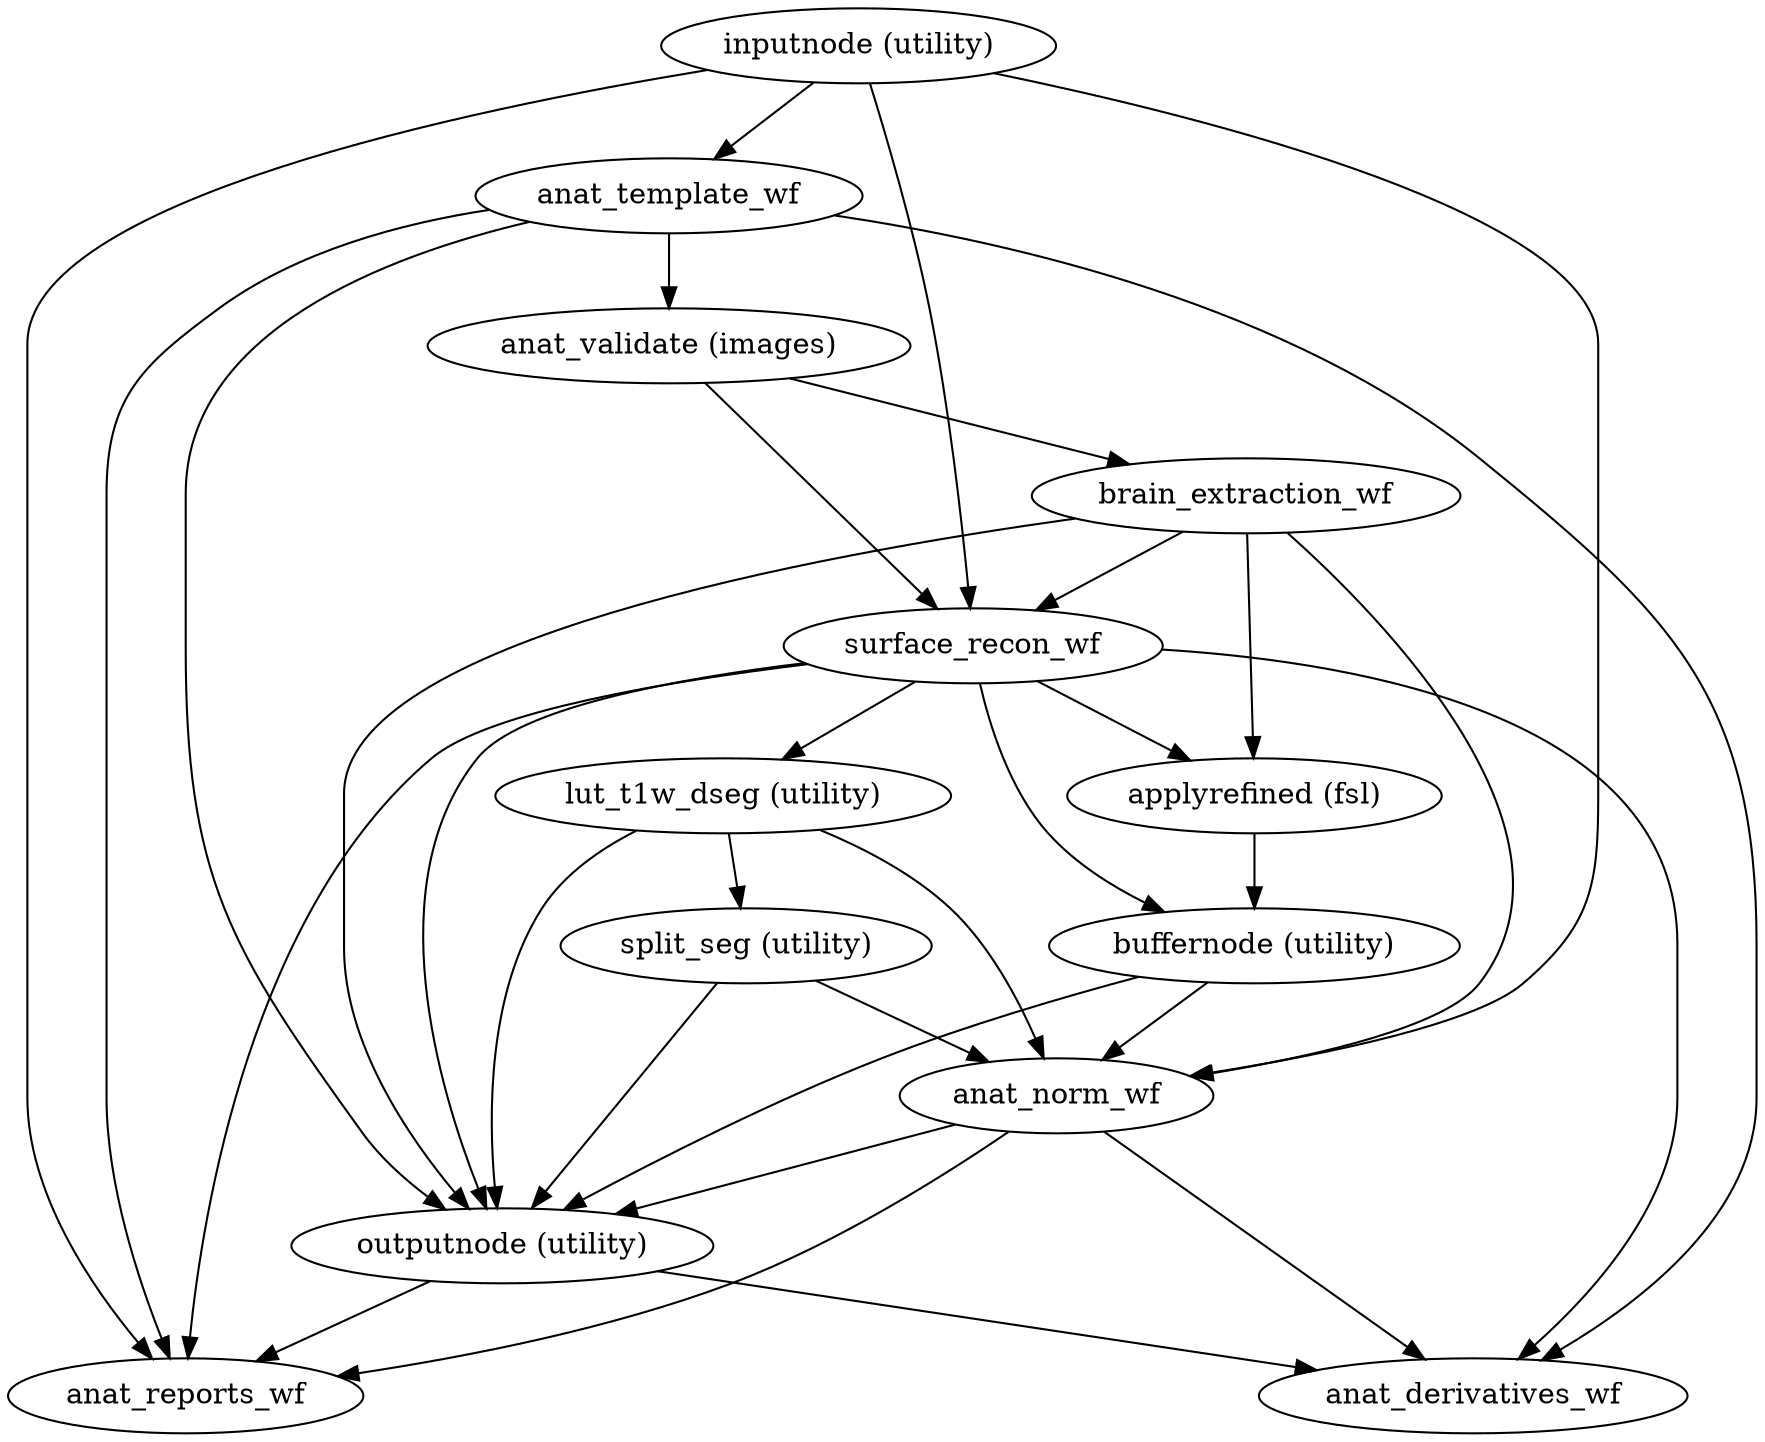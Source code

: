 strict digraph  {
"outputnode (utility)";
anat_reports_wf;
anat_derivatives_wf;
"inputnode (utility)";
anat_template_wf;
anat_norm_wf;
surface_recon_wf;
"anat_validate (images)";
brain_extraction_wf;
"applyrefined (fsl)";
"buffernode (utility)";
"lut_t1w_dseg (utility)";
"split_seg (utility)";
"outputnode (utility)" -> anat_reports_wf;
"outputnode (utility)" -> anat_derivatives_wf;
"inputnode (utility)" -> anat_template_wf;
"inputnode (utility)" -> anat_norm_wf;
"inputnode (utility)" -> anat_reports_wf;
"inputnode (utility)" -> surface_recon_wf;
anat_template_wf -> "anat_validate (images)";
anat_template_wf -> "outputnode (utility)";
anat_template_wf -> anat_reports_wf;
anat_template_wf -> anat_derivatives_wf;
anat_norm_wf -> "outputnode (utility)";
anat_norm_wf -> anat_reports_wf;
anat_norm_wf -> anat_derivatives_wf;
surface_recon_wf -> "applyrefined (fsl)";
surface_recon_wf -> "lut_t1w_dseg (utility)";
surface_recon_wf -> "outputnode (utility)";
surface_recon_wf -> "buffernode (utility)";
surface_recon_wf -> anat_reports_wf;
surface_recon_wf -> anat_derivatives_wf;
"anat_validate (images)" -> brain_extraction_wf;
"anat_validate (images)" -> surface_recon_wf;
brain_extraction_wf -> "outputnode (utility)";
brain_extraction_wf -> anat_norm_wf;
brain_extraction_wf -> surface_recon_wf;
brain_extraction_wf -> "applyrefined (fsl)";
"applyrefined (fsl)" -> "buffernode (utility)";
"buffernode (utility)" -> "outputnode (utility)";
"buffernode (utility)" -> anat_norm_wf;
"lut_t1w_dseg (utility)" -> anat_norm_wf;
"lut_t1w_dseg (utility)" -> "outputnode (utility)";
"lut_t1w_dseg (utility)" -> "split_seg (utility)";
"split_seg (utility)" -> anat_norm_wf;
"split_seg (utility)" -> "outputnode (utility)";
}
